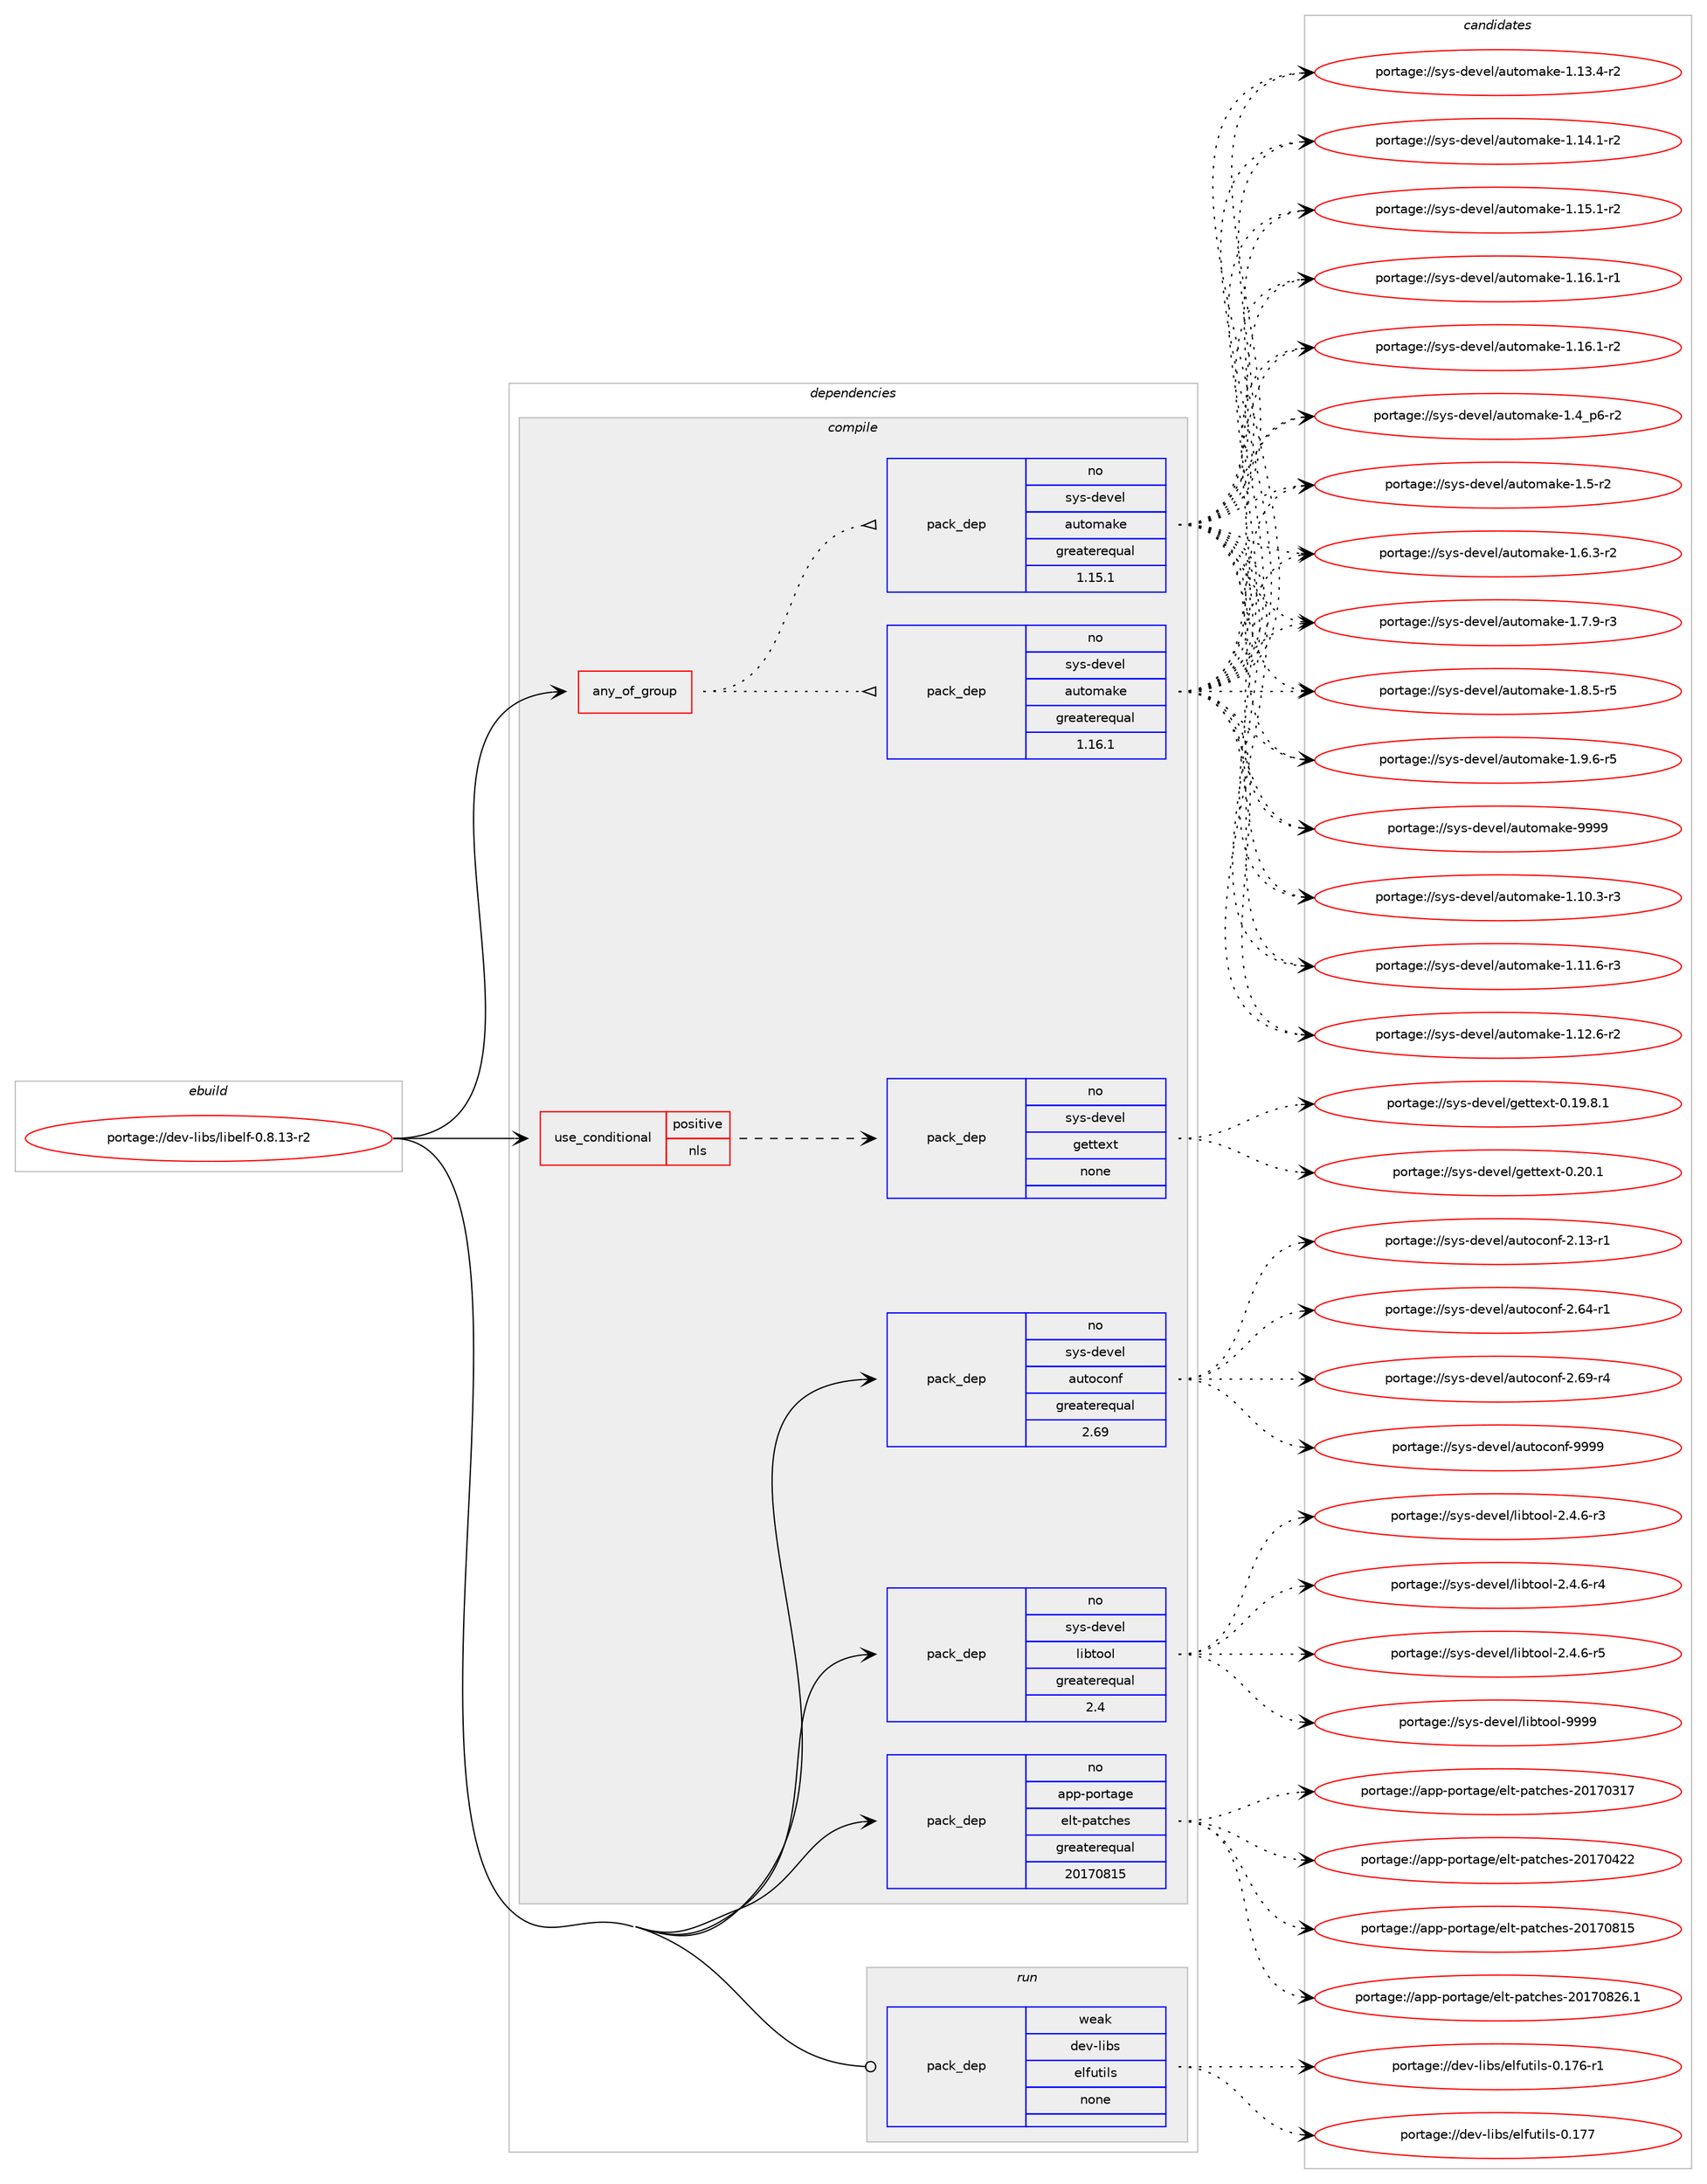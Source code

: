 digraph prolog {

# *************
# Graph options
# *************

newrank=true;
concentrate=true;
compound=true;
graph [rankdir=LR,fontname=Helvetica,fontsize=10,ranksep=1.5];#, ranksep=2.5, nodesep=0.2];
edge  [arrowhead=vee];
node  [fontname=Helvetica,fontsize=10];

# **********
# The ebuild
# **********

subgraph cluster_leftcol {
color=gray;
rank=same;
label=<<i>ebuild</i>>;
id [label="portage://dev-libs/libelf-0.8.13-r2", color=red, width=4, href="../dev-libs/libelf-0.8.13-r2.svg"];
}

# ****************
# The dependencies
# ****************

subgraph cluster_midcol {
color=gray;
label=<<i>dependencies</i>>;
subgraph cluster_compile {
fillcolor="#eeeeee";
style=filled;
label=<<i>compile</i>>;
subgraph any2933 {
dependency100333 [label=<<TABLE BORDER="0" CELLBORDER="1" CELLSPACING="0" CELLPADDING="4"><TR><TD CELLPADDING="10">any_of_group</TD></TR></TABLE>>, shape=none, color=red];subgraph pack76393 {
dependency100334 [label=<<TABLE BORDER="0" CELLBORDER="1" CELLSPACING="0" CELLPADDING="4" WIDTH="220"><TR><TD ROWSPAN="6" CELLPADDING="30">pack_dep</TD></TR><TR><TD WIDTH="110">no</TD></TR><TR><TD>sys-devel</TD></TR><TR><TD>automake</TD></TR><TR><TD>greaterequal</TD></TR><TR><TD>1.16.1</TD></TR></TABLE>>, shape=none, color=blue];
}
dependency100333:e -> dependency100334:w [weight=20,style="dotted",arrowhead="oinv"];
subgraph pack76394 {
dependency100335 [label=<<TABLE BORDER="0" CELLBORDER="1" CELLSPACING="0" CELLPADDING="4" WIDTH="220"><TR><TD ROWSPAN="6" CELLPADDING="30">pack_dep</TD></TR><TR><TD WIDTH="110">no</TD></TR><TR><TD>sys-devel</TD></TR><TR><TD>automake</TD></TR><TR><TD>greaterequal</TD></TR><TR><TD>1.15.1</TD></TR></TABLE>>, shape=none, color=blue];
}
dependency100333:e -> dependency100335:w [weight=20,style="dotted",arrowhead="oinv"];
}
id:e -> dependency100333:w [weight=20,style="solid",arrowhead="vee"];
subgraph cond20948 {
dependency100336 [label=<<TABLE BORDER="0" CELLBORDER="1" CELLSPACING="0" CELLPADDING="4"><TR><TD ROWSPAN="3" CELLPADDING="10">use_conditional</TD></TR><TR><TD>positive</TD></TR><TR><TD>nls</TD></TR></TABLE>>, shape=none, color=red];
subgraph pack76395 {
dependency100337 [label=<<TABLE BORDER="0" CELLBORDER="1" CELLSPACING="0" CELLPADDING="4" WIDTH="220"><TR><TD ROWSPAN="6" CELLPADDING="30">pack_dep</TD></TR><TR><TD WIDTH="110">no</TD></TR><TR><TD>sys-devel</TD></TR><TR><TD>gettext</TD></TR><TR><TD>none</TD></TR><TR><TD></TD></TR></TABLE>>, shape=none, color=blue];
}
dependency100336:e -> dependency100337:w [weight=20,style="dashed",arrowhead="vee"];
}
id:e -> dependency100336:w [weight=20,style="solid",arrowhead="vee"];
subgraph pack76396 {
dependency100338 [label=<<TABLE BORDER="0" CELLBORDER="1" CELLSPACING="0" CELLPADDING="4" WIDTH="220"><TR><TD ROWSPAN="6" CELLPADDING="30">pack_dep</TD></TR><TR><TD WIDTH="110">no</TD></TR><TR><TD>app-portage</TD></TR><TR><TD>elt-patches</TD></TR><TR><TD>greaterequal</TD></TR><TR><TD>20170815</TD></TR></TABLE>>, shape=none, color=blue];
}
id:e -> dependency100338:w [weight=20,style="solid",arrowhead="vee"];
subgraph pack76397 {
dependency100339 [label=<<TABLE BORDER="0" CELLBORDER="1" CELLSPACING="0" CELLPADDING="4" WIDTH="220"><TR><TD ROWSPAN="6" CELLPADDING="30">pack_dep</TD></TR><TR><TD WIDTH="110">no</TD></TR><TR><TD>sys-devel</TD></TR><TR><TD>autoconf</TD></TR><TR><TD>greaterequal</TD></TR><TR><TD>2.69</TD></TR></TABLE>>, shape=none, color=blue];
}
id:e -> dependency100339:w [weight=20,style="solid",arrowhead="vee"];
subgraph pack76398 {
dependency100340 [label=<<TABLE BORDER="0" CELLBORDER="1" CELLSPACING="0" CELLPADDING="4" WIDTH="220"><TR><TD ROWSPAN="6" CELLPADDING="30">pack_dep</TD></TR><TR><TD WIDTH="110">no</TD></TR><TR><TD>sys-devel</TD></TR><TR><TD>libtool</TD></TR><TR><TD>greaterequal</TD></TR><TR><TD>2.4</TD></TR></TABLE>>, shape=none, color=blue];
}
id:e -> dependency100340:w [weight=20,style="solid",arrowhead="vee"];
}
subgraph cluster_compileandrun {
fillcolor="#eeeeee";
style=filled;
label=<<i>compile and run</i>>;
}
subgraph cluster_run {
fillcolor="#eeeeee";
style=filled;
label=<<i>run</i>>;
subgraph pack76399 {
dependency100341 [label=<<TABLE BORDER="0" CELLBORDER="1" CELLSPACING="0" CELLPADDING="4" WIDTH="220"><TR><TD ROWSPAN="6" CELLPADDING="30">pack_dep</TD></TR><TR><TD WIDTH="110">weak</TD></TR><TR><TD>dev-libs</TD></TR><TR><TD>elfutils</TD></TR><TR><TD>none</TD></TR><TR><TD></TD></TR></TABLE>>, shape=none, color=blue];
}
id:e -> dependency100341:w [weight=20,style="solid",arrowhead="odot"];
}
}

# **************
# The candidates
# **************

subgraph cluster_choices {
rank=same;
color=gray;
label=<<i>candidates</i>>;

subgraph choice76393 {
color=black;
nodesep=1;
choiceportage11512111545100101118101108479711711611110997107101454946494846514511451 [label="portage://sys-devel/automake-1.10.3-r3", color=red, width=4,href="../sys-devel/automake-1.10.3-r3.svg"];
choiceportage11512111545100101118101108479711711611110997107101454946494946544511451 [label="portage://sys-devel/automake-1.11.6-r3", color=red, width=4,href="../sys-devel/automake-1.11.6-r3.svg"];
choiceportage11512111545100101118101108479711711611110997107101454946495046544511450 [label="portage://sys-devel/automake-1.12.6-r2", color=red, width=4,href="../sys-devel/automake-1.12.6-r2.svg"];
choiceportage11512111545100101118101108479711711611110997107101454946495146524511450 [label="portage://sys-devel/automake-1.13.4-r2", color=red, width=4,href="../sys-devel/automake-1.13.4-r2.svg"];
choiceportage11512111545100101118101108479711711611110997107101454946495246494511450 [label="portage://sys-devel/automake-1.14.1-r2", color=red, width=4,href="../sys-devel/automake-1.14.1-r2.svg"];
choiceportage11512111545100101118101108479711711611110997107101454946495346494511450 [label="portage://sys-devel/automake-1.15.1-r2", color=red, width=4,href="../sys-devel/automake-1.15.1-r2.svg"];
choiceportage11512111545100101118101108479711711611110997107101454946495446494511449 [label="portage://sys-devel/automake-1.16.1-r1", color=red, width=4,href="../sys-devel/automake-1.16.1-r1.svg"];
choiceportage11512111545100101118101108479711711611110997107101454946495446494511450 [label="portage://sys-devel/automake-1.16.1-r2", color=red, width=4,href="../sys-devel/automake-1.16.1-r2.svg"];
choiceportage115121115451001011181011084797117116111109971071014549465295112544511450 [label="portage://sys-devel/automake-1.4_p6-r2", color=red, width=4,href="../sys-devel/automake-1.4_p6-r2.svg"];
choiceportage11512111545100101118101108479711711611110997107101454946534511450 [label="portage://sys-devel/automake-1.5-r2", color=red, width=4,href="../sys-devel/automake-1.5-r2.svg"];
choiceportage115121115451001011181011084797117116111109971071014549465446514511450 [label="portage://sys-devel/automake-1.6.3-r2", color=red, width=4,href="../sys-devel/automake-1.6.3-r2.svg"];
choiceportage115121115451001011181011084797117116111109971071014549465546574511451 [label="portage://sys-devel/automake-1.7.9-r3", color=red, width=4,href="../sys-devel/automake-1.7.9-r3.svg"];
choiceportage115121115451001011181011084797117116111109971071014549465646534511453 [label="portage://sys-devel/automake-1.8.5-r5", color=red, width=4,href="../sys-devel/automake-1.8.5-r5.svg"];
choiceportage115121115451001011181011084797117116111109971071014549465746544511453 [label="portage://sys-devel/automake-1.9.6-r5", color=red, width=4,href="../sys-devel/automake-1.9.6-r5.svg"];
choiceportage115121115451001011181011084797117116111109971071014557575757 [label="portage://sys-devel/automake-9999", color=red, width=4,href="../sys-devel/automake-9999.svg"];
dependency100334:e -> choiceportage11512111545100101118101108479711711611110997107101454946494846514511451:w [style=dotted,weight="100"];
dependency100334:e -> choiceportage11512111545100101118101108479711711611110997107101454946494946544511451:w [style=dotted,weight="100"];
dependency100334:e -> choiceportage11512111545100101118101108479711711611110997107101454946495046544511450:w [style=dotted,weight="100"];
dependency100334:e -> choiceportage11512111545100101118101108479711711611110997107101454946495146524511450:w [style=dotted,weight="100"];
dependency100334:e -> choiceportage11512111545100101118101108479711711611110997107101454946495246494511450:w [style=dotted,weight="100"];
dependency100334:e -> choiceportage11512111545100101118101108479711711611110997107101454946495346494511450:w [style=dotted,weight="100"];
dependency100334:e -> choiceportage11512111545100101118101108479711711611110997107101454946495446494511449:w [style=dotted,weight="100"];
dependency100334:e -> choiceportage11512111545100101118101108479711711611110997107101454946495446494511450:w [style=dotted,weight="100"];
dependency100334:e -> choiceportage115121115451001011181011084797117116111109971071014549465295112544511450:w [style=dotted,weight="100"];
dependency100334:e -> choiceportage11512111545100101118101108479711711611110997107101454946534511450:w [style=dotted,weight="100"];
dependency100334:e -> choiceportage115121115451001011181011084797117116111109971071014549465446514511450:w [style=dotted,weight="100"];
dependency100334:e -> choiceportage115121115451001011181011084797117116111109971071014549465546574511451:w [style=dotted,weight="100"];
dependency100334:e -> choiceportage115121115451001011181011084797117116111109971071014549465646534511453:w [style=dotted,weight="100"];
dependency100334:e -> choiceportage115121115451001011181011084797117116111109971071014549465746544511453:w [style=dotted,weight="100"];
dependency100334:e -> choiceportage115121115451001011181011084797117116111109971071014557575757:w [style=dotted,weight="100"];
}
subgraph choice76394 {
color=black;
nodesep=1;
choiceportage11512111545100101118101108479711711611110997107101454946494846514511451 [label="portage://sys-devel/automake-1.10.3-r3", color=red, width=4,href="../sys-devel/automake-1.10.3-r3.svg"];
choiceportage11512111545100101118101108479711711611110997107101454946494946544511451 [label="portage://sys-devel/automake-1.11.6-r3", color=red, width=4,href="../sys-devel/automake-1.11.6-r3.svg"];
choiceportage11512111545100101118101108479711711611110997107101454946495046544511450 [label="portage://sys-devel/automake-1.12.6-r2", color=red, width=4,href="../sys-devel/automake-1.12.6-r2.svg"];
choiceportage11512111545100101118101108479711711611110997107101454946495146524511450 [label="portage://sys-devel/automake-1.13.4-r2", color=red, width=4,href="../sys-devel/automake-1.13.4-r2.svg"];
choiceportage11512111545100101118101108479711711611110997107101454946495246494511450 [label="portage://sys-devel/automake-1.14.1-r2", color=red, width=4,href="../sys-devel/automake-1.14.1-r2.svg"];
choiceportage11512111545100101118101108479711711611110997107101454946495346494511450 [label="portage://sys-devel/automake-1.15.1-r2", color=red, width=4,href="../sys-devel/automake-1.15.1-r2.svg"];
choiceportage11512111545100101118101108479711711611110997107101454946495446494511449 [label="portage://sys-devel/automake-1.16.1-r1", color=red, width=4,href="../sys-devel/automake-1.16.1-r1.svg"];
choiceportage11512111545100101118101108479711711611110997107101454946495446494511450 [label="portage://sys-devel/automake-1.16.1-r2", color=red, width=4,href="../sys-devel/automake-1.16.1-r2.svg"];
choiceportage115121115451001011181011084797117116111109971071014549465295112544511450 [label="portage://sys-devel/automake-1.4_p6-r2", color=red, width=4,href="../sys-devel/automake-1.4_p6-r2.svg"];
choiceportage11512111545100101118101108479711711611110997107101454946534511450 [label="portage://sys-devel/automake-1.5-r2", color=red, width=4,href="../sys-devel/automake-1.5-r2.svg"];
choiceportage115121115451001011181011084797117116111109971071014549465446514511450 [label="portage://sys-devel/automake-1.6.3-r2", color=red, width=4,href="../sys-devel/automake-1.6.3-r2.svg"];
choiceportage115121115451001011181011084797117116111109971071014549465546574511451 [label="portage://sys-devel/automake-1.7.9-r3", color=red, width=4,href="../sys-devel/automake-1.7.9-r3.svg"];
choiceportage115121115451001011181011084797117116111109971071014549465646534511453 [label="portage://sys-devel/automake-1.8.5-r5", color=red, width=4,href="../sys-devel/automake-1.8.5-r5.svg"];
choiceportage115121115451001011181011084797117116111109971071014549465746544511453 [label="portage://sys-devel/automake-1.9.6-r5", color=red, width=4,href="../sys-devel/automake-1.9.6-r5.svg"];
choiceportage115121115451001011181011084797117116111109971071014557575757 [label="portage://sys-devel/automake-9999", color=red, width=4,href="../sys-devel/automake-9999.svg"];
dependency100335:e -> choiceportage11512111545100101118101108479711711611110997107101454946494846514511451:w [style=dotted,weight="100"];
dependency100335:e -> choiceportage11512111545100101118101108479711711611110997107101454946494946544511451:w [style=dotted,weight="100"];
dependency100335:e -> choiceportage11512111545100101118101108479711711611110997107101454946495046544511450:w [style=dotted,weight="100"];
dependency100335:e -> choiceportage11512111545100101118101108479711711611110997107101454946495146524511450:w [style=dotted,weight="100"];
dependency100335:e -> choiceportage11512111545100101118101108479711711611110997107101454946495246494511450:w [style=dotted,weight="100"];
dependency100335:e -> choiceportage11512111545100101118101108479711711611110997107101454946495346494511450:w [style=dotted,weight="100"];
dependency100335:e -> choiceportage11512111545100101118101108479711711611110997107101454946495446494511449:w [style=dotted,weight="100"];
dependency100335:e -> choiceportage11512111545100101118101108479711711611110997107101454946495446494511450:w [style=dotted,weight="100"];
dependency100335:e -> choiceportage115121115451001011181011084797117116111109971071014549465295112544511450:w [style=dotted,weight="100"];
dependency100335:e -> choiceportage11512111545100101118101108479711711611110997107101454946534511450:w [style=dotted,weight="100"];
dependency100335:e -> choiceportage115121115451001011181011084797117116111109971071014549465446514511450:w [style=dotted,weight="100"];
dependency100335:e -> choiceportage115121115451001011181011084797117116111109971071014549465546574511451:w [style=dotted,weight="100"];
dependency100335:e -> choiceportage115121115451001011181011084797117116111109971071014549465646534511453:w [style=dotted,weight="100"];
dependency100335:e -> choiceportage115121115451001011181011084797117116111109971071014549465746544511453:w [style=dotted,weight="100"];
dependency100335:e -> choiceportage115121115451001011181011084797117116111109971071014557575757:w [style=dotted,weight="100"];
}
subgraph choice76395 {
color=black;
nodesep=1;
choiceportage1151211154510010111810110847103101116116101120116454846495746564649 [label="portage://sys-devel/gettext-0.19.8.1", color=red, width=4,href="../sys-devel/gettext-0.19.8.1.svg"];
choiceportage115121115451001011181011084710310111611610112011645484650484649 [label="portage://sys-devel/gettext-0.20.1", color=red, width=4,href="../sys-devel/gettext-0.20.1.svg"];
dependency100337:e -> choiceportage1151211154510010111810110847103101116116101120116454846495746564649:w [style=dotted,weight="100"];
dependency100337:e -> choiceportage115121115451001011181011084710310111611610112011645484650484649:w [style=dotted,weight="100"];
}
subgraph choice76396 {
color=black;
nodesep=1;
choiceportage97112112451121111141169710310147101108116451129711699104101115455048495548514955 [label="portage://app-portage/elt-patches-20170317", color=red, width=4,href="../app-portage/elt-patches-20170317.svg"];
choiceportage97112112451121111141169710310147101108116451129711699104101115455048495548525050 [label="portage://app-portage/elt-patches-20170422", color=red, width=4,href="../app-portage/elt-patches-20170422.svg"];
choiceportage97112112451121111141169710310147101108116451129711699104101115455048495548564953 [label="portage://app-portage/elt-patches-20170815", color=red, width=4,href="../app-portage/elt-patches-20170815.svg"];
choiceportage971121124511211111411697103101471011081164511297116991041011154550484955485650544649 [label="portage://app-portage/elt-patches-20170826.1", color=red, width=4,href="../app-portage/elt-patches-20170826.1.svg"];
dependency100338:e -> choiceportage97112112451121111141169710310147101108116451129711699104101115455048495548514955:w [style=dotted,weight="100"];
dependency100338:e -> choiceportage97112112451121111141169710310147101108116451129711699104101115455048495548525050:w [style=dotted,weight="100"];
dependency100338:e -> choiceportage97112112451121111141169710310147101108116451129711699104101115455048495548564953:w [style=dotted,weight="100"];
dependency100338:e -> choiceportage971121124511211111411697103101471011081164511297116991041011154550484955485650544649:w [style=dotted,weight="100"];
}
subgraph choice76397 {
color=black;
nodesep=1;
choiceportage1151211154510010111810110847971171161119911111010245504649514511449 [label="portage://sys-devel/autoconf-2.13-r1", color=red, width=4,href="../sys-devel/autoconf-2.13-r1.svg"];
choiceportage1151211154510010111810110847971171161119911111010245504654524511449 [label="portage://sys-devel/autoconf-2.64-r1", color=red, width=4,href="../sys-devel/autoconf-2.64-r1.svg"];
choiceportage1151211154510010111810110847971171161119911111010245504654574511452 [label="portage://sys-devel/autoconf-2.69-r4", color=red, width=4,href="../sys-devel/autoconf-2.69-r4.svg"];
choiceportage115121115451001011181011084797117116111991111101024557575757 [label="portage://sys-devel/autoconf-9999", color=red, width=4,href="../sys-devel/autoconf-9999.svg"];
dependency100339:e -> choiceportage1151211154510010111810110847971171161119911111010245504649514511449:w [style=dotted,weight="100"];
dependency100339:e -> choiceportage1151211154510010111810110847971171161119911111010245504654524511449:w [style=dotted,weight="100"];
dependency100339:e -> choiceportage1151211154510010111810110847971171161119911111010245504654574511452:w [style=dotted,weight="100"];
dependency100339:e -> choiceportage115121115451001011181011084797117116111991111101024557575757:w [style=dotted,weight="100"];
}
subgraph choice76398 {
color=black;
nodesep=1;
choiceportage1151211154510010111810110847108105981161111111084550465246544511451 [label="portage://sys-devel/libtool-2.4.6-r3", color=red, width=4,href="../sys-devel/libtool-2.4.6-r3.svg"];
choiceportage1151211154510010111810110847108105981161111111084550465246544511452 [label="portage://sys-devel/libtool-2.4.6-r4", color=red, width=4,href="../sys-devel/libtool-2.4.6-r4.svg"];
choiceportage1151211154510010111810110847108105981161111111084550465246544511453 [label="portage://sys-devel/libtool-2.4.6-r5", color=red, width=4,href="../sys-devel/libtool-2.4.6-r5.svg"];
choiceportage1151211154510010111810110847108105981161111111084557575757 [label="portage://sys-devel/libtool-9999", color=red, width=4,href="../sys-devel/libtool-9999.svg"];
dependency100340:e -> choiceportage1151211154510010111810110847108105981161111111084550465246544511451:w [style=dotted,weight="100"];
dependency100340:e -> choiceportage1151211154510010111810110847108105981161111111084550465246544511452:w [style=dotted,weight="100"];
dependency100340:e -> choiceportage1151211154510010111810110847108105981161111111084550465246544511453:w [style=dotted,weight="100"];
dependency100340:e -> choiceportage1151211154510010111810110847108105981161111111084557575757:w [style=dotted,weight="100"];
}
subgraph choice76399 {
color=black;
nodesep=1;
choiceportage1001011184510810598115471011081021171161051081154548464955544511449 [label="portage://dev-libs/elfutils-0.176-r1", color=red, width=4,href="../dev-libs/elfutils-0.176-r1.svg"];
choiceportage100101118451081059811547101108102117116105108115454846495555 [label="portage://dev-libs/elfutils-0.177", color=red, width=4,href="../dev-libs/elfutils-0.177.svg"];
dependency100341:e -> choiceportage1001011184510810598115471011081021171161051081154548464955544511449:w [style=dotted,weight="100"];
dependency100341:e -> choiceportage100101118451081059811547101108102117116105108115454846495555:w [style=dotted,weight="100"];
}
}

}

